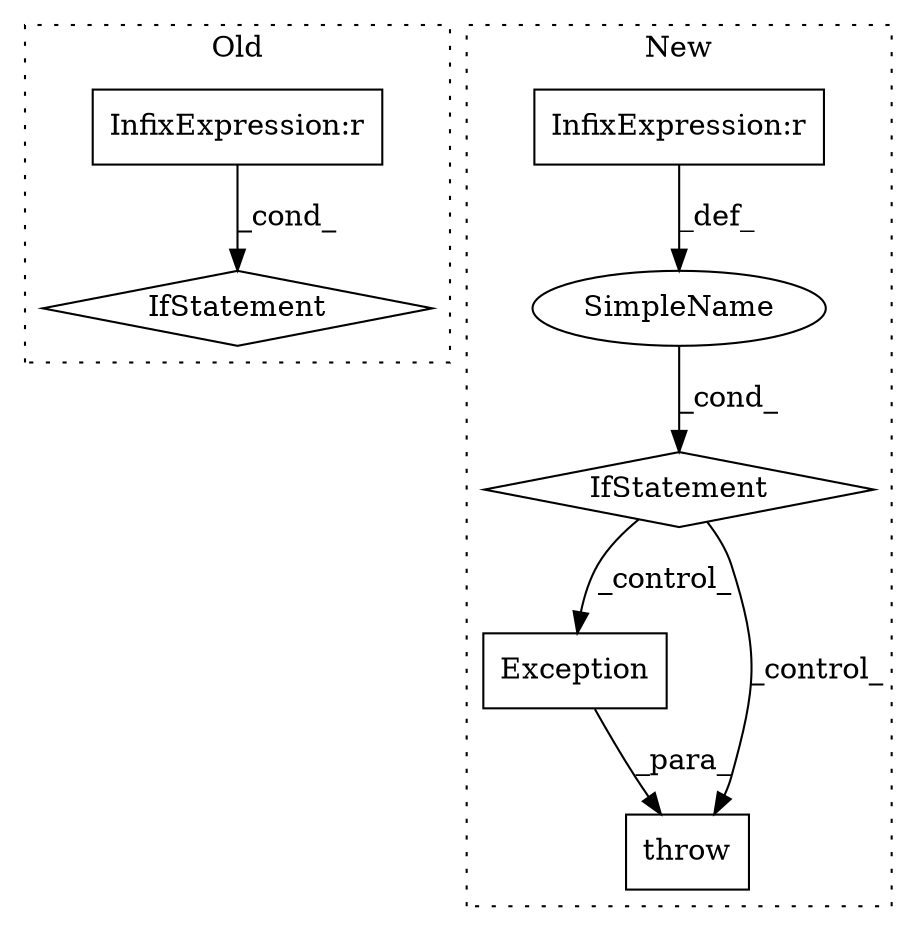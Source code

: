 digraph G {
subgraph cluster0 {
1 [label="IfStatement" a="25" s="4623,4663" l="4,2" shape="diamond"];
7 [label="InfixExpression:r" a="27" s="4652" l="4" shape="box"];
label = "Old";
style="dotted";
}
subgraph cluster1 {
2 [label="Exception" a="32" s="4525,4553" l="10,1" shape="box"];
3 [label="throw" a="53" s="4519" l="6" shape="box"];
4 [label="IfStatement" a="25" s="4453,4507" l="4,2" shape="diamond"];
5 [label="SimpleName" a="42" s="" l="" shape="ellipse"];
6 [label="InfixExpression:r" a="27" s="4496" l="4" shape="box"];
label = "New";
style="dotted";
}
2 -> 3 [label="_para_"];
4 -> 3 [label="_control_"];
4 -> 2 [label="_control_"];
5 -> 4 [label="_cond_"];
6 -> 5 [label="_def_"];
7 -> 1 [label="_cond_"];
}